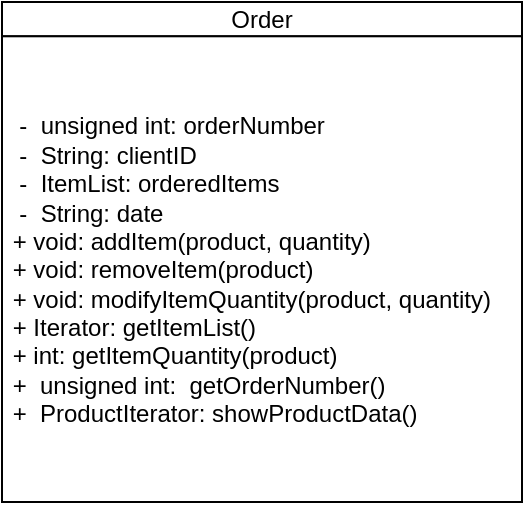 <mxfile version="12.7.4" type="github">
  <diagram id="CLRaHryyYa0xOvTVhCor" name="Page-1">
    <mxGraphModel dx="706" dy="446" grid="1" gridSize="10" guides="1" tooltips="1" connect="1" arrows="1" fold="1" page="1" pageScale="1" pageWidth="850" pageHeight="1100" math="0" shadow="0">
      <root>
        <mxCell id="0" />
        <mxCell id="1" parent="0" />
        <mxCell id="xvll8Nh_N9pdd9aSw5_w-8" value="-" style="group" parent="1" vertex="1" connectable="0">
          <mxGeometry x="240" y="60" width="260" height="250" as="geometry" />
        </mxCell>
        <mxCell id="xvll8Nh_N9pdd9aSw5_w-6" value="Order" style="text;html=1;align=center;verticalAlign=middle;whiteSpace=wrap;rounded=0;strokeColor=#000000;fillColor=#ffffff;" parent="xvll8Nh_N9pdd9aSw5_w-8" vertex="1">
          <mxGeometry width="260" height="17.16" as="geometry" />
        </mxCell>
        <mxCell id="xvll8Nh_N9pdd9aSw5_w-7" value="&amp;nbsp; -&amp;nbsp; unsigned int: orderNumber&lt;br&gt;&amp;nbsp; -&amp;nbsp; String: clientID&lt;br&gt;&amp;nbsp; -&amp;nbsp; ItemList: orderedItems&lt;br&gt;&amp;nbsp; -&amp;nbsp; String: date&lt;br&gt;&amp;nbsp;+ void: addItem(product, quantity)&lt;br&gt;&amp;nbsp;+ void: removeItem(product)&lt;br&gt;&amp;nbsp;+ void: modifyItemQuantity(product, quantity)&lt;br&gt;&amp;nbsp;+ Iterator: getItemList()&lt;br&gt;&amp;nbsp;+ int: getItemQuantity(product)&lt;br&gt;&amp;nbsp;+&amp;nbsp; unsigned int:&amp;nbsp; getOrderNumber()&lt;br&gt;&amp;nbsp;+&amp;nbsp; ProductIterator: showProductData()" style="text;html=1;align=left;verticalAlign=middle;whiteSpace=wrap;rounded=0;strokeColor=#000000;fillColor=#ffffff;" parent="xvll8Nh_N9pdd9aSw5_w-8" vertex="1">
          <mxGeometry y="17.15" width="260" height="232.85" as="geometry" />
        </mxCell>
      </root>
    </mxGraphModel>
  </diagram>
</mxfile>
